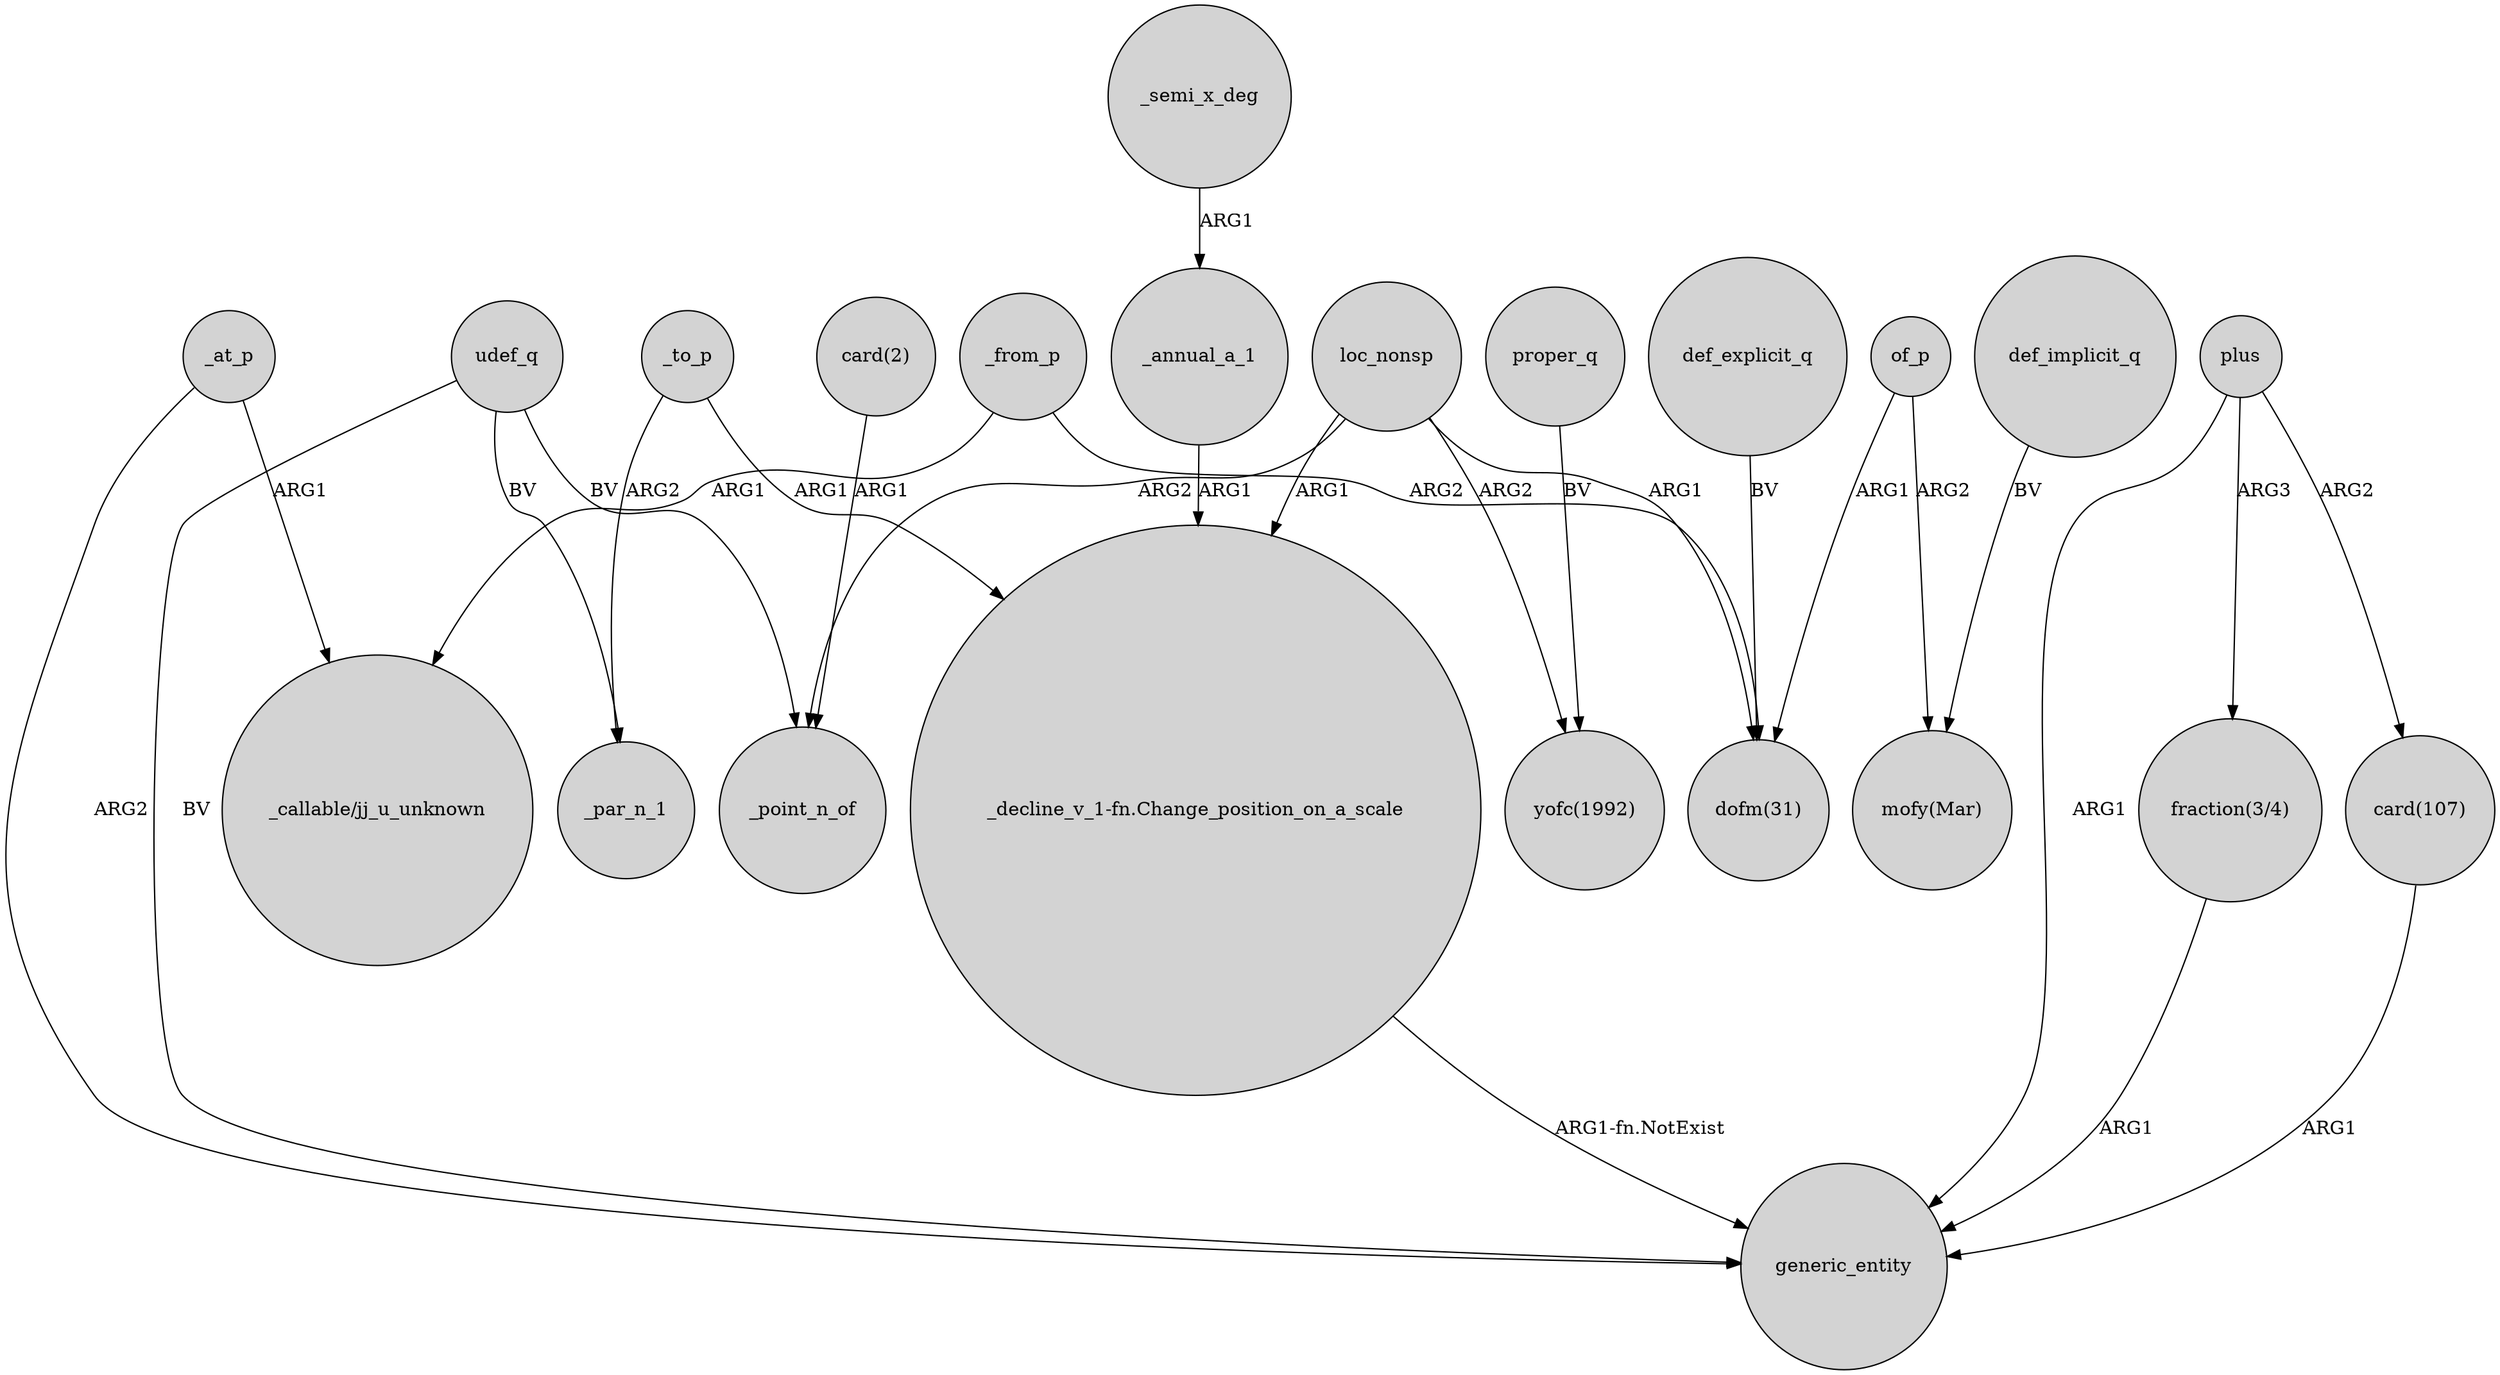 digraph {
	node [shape=circle style=filled]
	udef_q -> _par_n_1 [label=BV]
	loc_nonsp -> _point_n_of [label=ARG2]
	udef_q -> generic_entity [label=BV]
	"card(2)" -> _point_n_of [label=ARG1]
	loc_nonsp -> "_decline_v_1-fn.Change_position_on_a_scale" [label=ARG1]
	_at_p -> generic_entity [label=ARG2]
	_from_p -> "_callable/jj_u_unknown" [label=ARG1]
	proper_q -> "yofc(1992)" [label=BV]
	plus -> generic_entity [label=ARG1]
	_at_p -> "_callable/jj_u_unknown" [label=ARG1]
	def_explicit_q -> "dofm(31)" [label=BV]
	def_implicit_q -> "mofy(Mar)" [label=BV]
	of_p -> "dofm(31)" [label=ARG1]
	"fraction(3/4)" -> generic_entity [label=ARG1]
	loc_nonsp -> "dofm(31)" [label=ARG1]
	loc_nonsp -> "yofc(1992)" [label=ARG2]
	_from_p -> "dofm(31)" [label=ARG2]
	"card(107)" -> generic_entity [label=ARG1]
	"_decline_v_1-fn.Change_position_on_a_scale" -> generic_entity [label="ARG1-fn.NotExist"]
	of_p -> "mofy(Mar)" [label=ARG2]
	_semi_x_deg -> _annual_a_1 [label=ARG1]
	_annual_a_1 -> "_decline_v_1-fn.Change_position_on_a_scale" [label=ARG1]
	_to_p -> "_decline_v_1-fn.Change_position_on_a_scale" [label=ARG1]
	plus -> "card(107)" [label=ARG2]
	_to_p -> _par_n_1 [label=ARG2]
	udef_q -> _point_n_of [label=BV]
	plus -> "fraction(3/4)" [label=ARG3]
}
